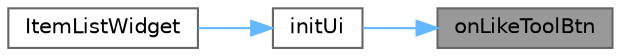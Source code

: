 digraph "onLikeToolBtn"
{
 // LATEX_PDF_SIZE
  bgcolor="transparent";
  edge [fontname=Helvetica,fontsize=10,labelfontname=Helvetica,labelfontsize=10];
  node [fontname=Helvetica,fontsize=10,shape=box,height=0.2,width=0.4];
  rankdir="RL";
  Node1 [id="Node000001",label="onLikeToolBtn",height=0.2,width=0.4,color="gray40", fillcolor="grey60", style="filled", fontcolor="black",tooltip="喜欢按钮点击槽函数"];
  Node1 -> Node2 [id="edge1_Node000001_Node000002",dir="back",color="steelblue1",style="solid",tooltip=" "];
  Node2 [id="Node000002",label="initUi",height=0.2,width=0.4,color="grey40", fillcolor="white", style="filled",URL="$class_item_list_widget.html#afba6e95967cc3eb25fd518f7bde6ec04",tooltip="初始化界面"];
  Node2 -> Node3 [id="edge2_Node000002_Node000003",dir="back",color="steelblue1",style="solid",tooltip=" "];
  Node3 [id="Node000003",label="ItemListWidget",height=0.2,width=0.4,color="grey40", fillcolor="white", style="filled",URL="$class_item_list_widget.html#a91ffb4dffa775c52eae34d5906edf5d8",tooltip="构造函数，初始化列表推荐项"];
}
